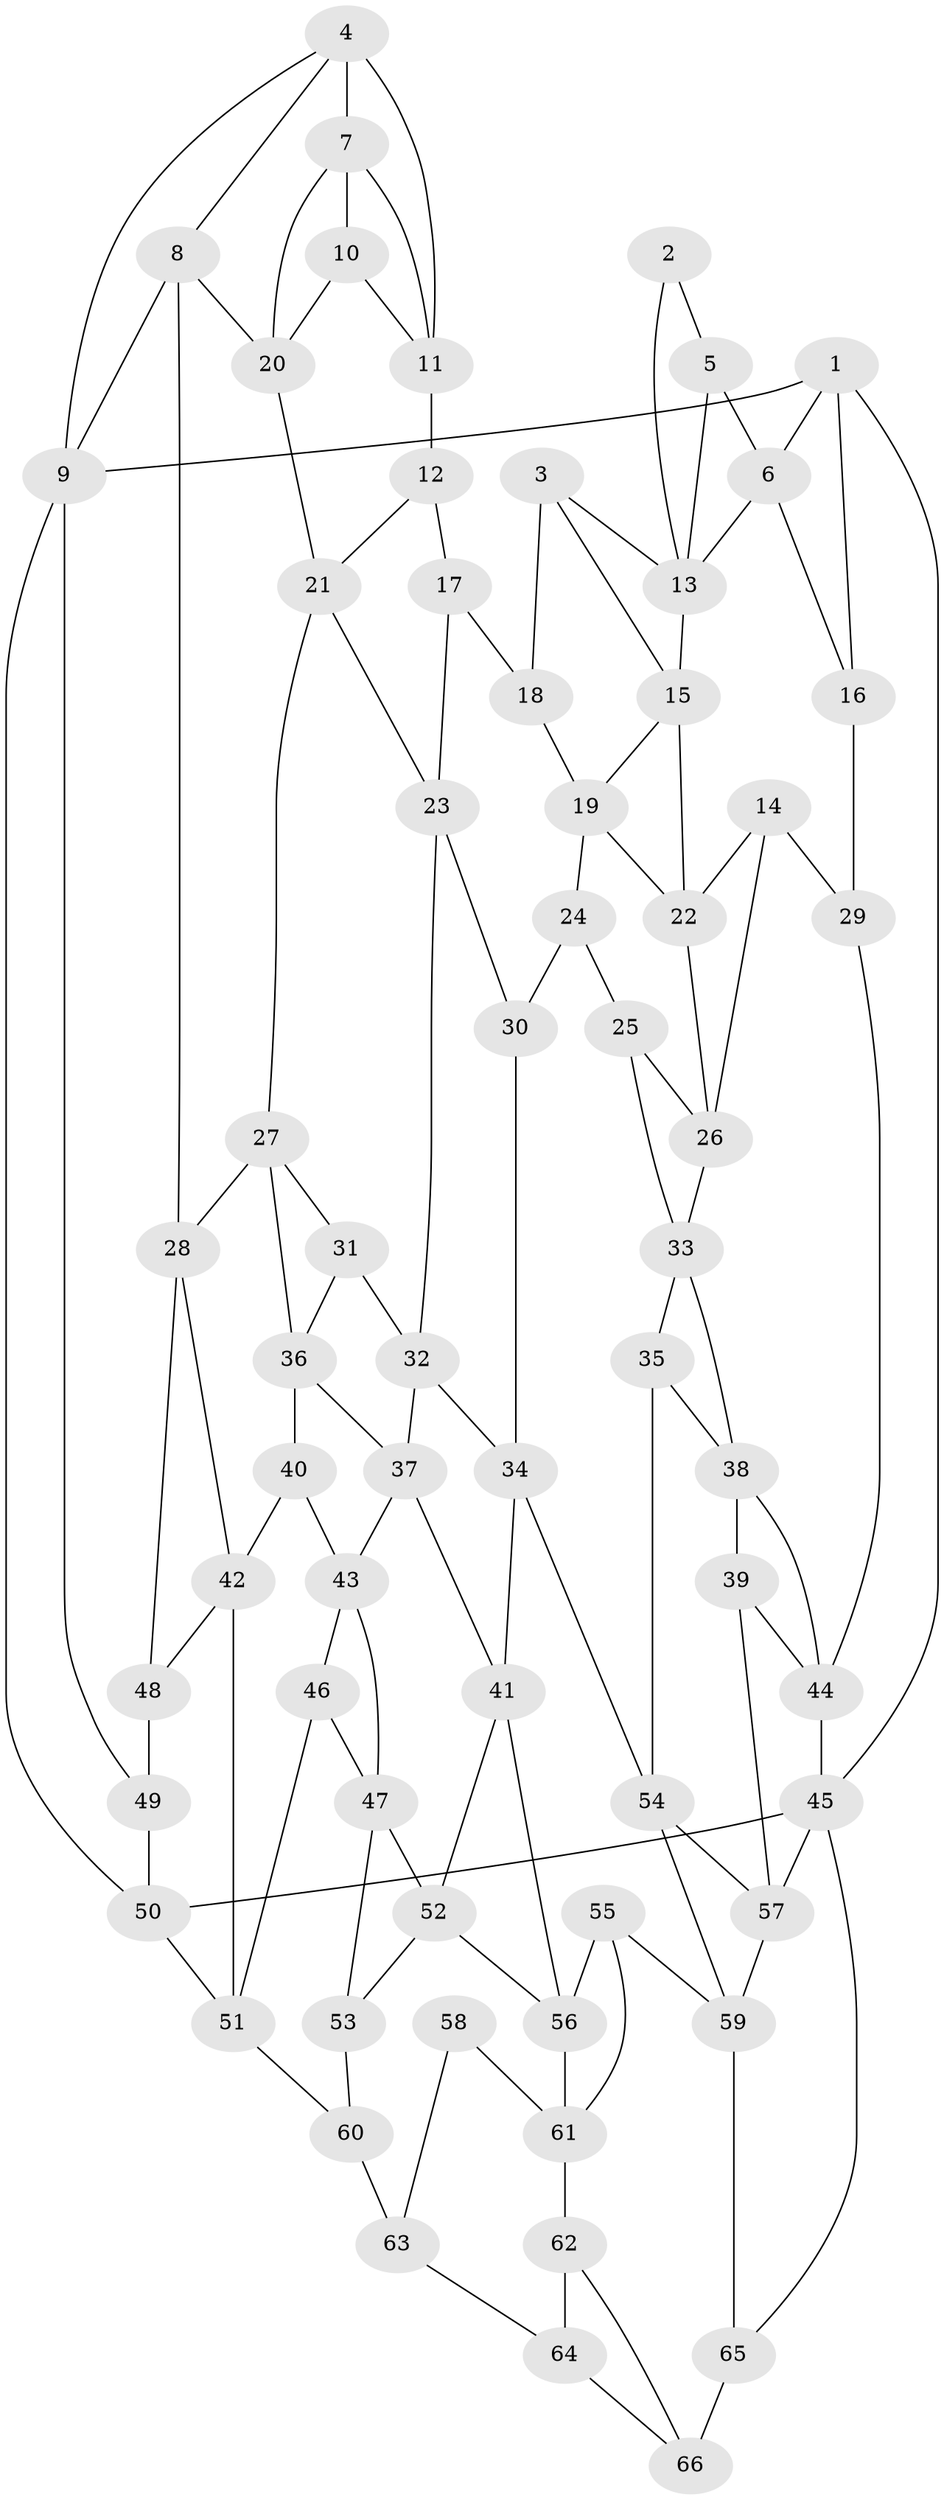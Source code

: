 // original degree distribution, {3: 0.022727272727272728, 4: 0.2196969696969697, 5: 0.5378787878787878, 6: 0.2196969696969697}
// Generated by graph-tools (version 1.1) at 2025/03/03/09/25 03:03:18]
// undirected, 66 vertices, 118 edges
graph export_dot {
graph [start="1"]
  node [color=gray90,style=filled];
  1;
  2;
  3;
  4;
  5;
  6;
  7;
  8;
  9;
  10;
  11;
  12;
  13;
  14;
  15;
  16;
  17;
  18;
  19;
  20;
  21;
  22;
  23;
  24;
  25;
  26;
  27;
  28;
  29;
  30;
  31;
  32;
  33;
  34;
  35;
  36;
  37;
  38;
  39;
  40;
  41;
  42;
  43;
  44;
  45;
  46;
  47;
  48;
  49;
  50;
  51;
  52;
  53;
  54;
  55;
  56;
  57;
  58;
  59;
  60;
  61;
  62;
  63;
  64;
  65;
  66;
  1 -- 6 [weight=1.0];
  1 -- 9 [weight=1.0];
  1 -- 16 [weight=1.0];
  1 -- 45 [weight=1.0];
  2 -- 5 [weight=1.0];
  2 -- 13 [weight=1.0];
  3 -- 13 [weight=1.0];
  3 -- 15 [weight=1.0];
  3 -- 18 [weight=1.0];
  4 -- 7 [weight=2.0];
  4 -- 8 [weight=1.0];
  4 -- 9 [weight=1.0];
  4 -- 11 [weight=1.0];
  5 -- 6 [weight=1.0];
  5 -- 13 [weight=2.0];
  6 -- 13 [weight=1.0];
  6 -- 16 [weight=1.0];
  7 -- 10 [weight=2.0];
  7 -- 11 [weight=1.0];
  7 -- 20 [weight=1.0];
  8 -- 9 [weight=1.0];
  8 -- 20 [weight=1.0];
  8 -- 28 [weight=1.0];
  9 -- 49 [weight=1.0];
  9 -- 50 [weight=1.0];
  10 -- 11 [weight=1.0];
  10 -- 20 [weight=1.0];
  11 -- 12 [weight=2.0];
  12 -- 17 [weight=1.0];
  12 -- 21 [weight=1.0];
  13 -- 15 [weight=1.0];
  14 -- 22 [weight=1.0];
  14 -- 26 [weight=1.0];
  14 -- 29 [weight=1.0];
  15 -- 19 [weight=1.0];
  15 -- 22 [weight=1.0];
  16 -- 29 [weight=2.0];
  17 -- 18 [weight=2.0];
  17 -- 23 [weight=1.0];
  18 -- 19 [weight=1.0];
  19 -- 22 [weight=1.0];
  19 -- 24 [weight=1.0];
  20 -- 21 [weight=1.0];
  21 -- 23 [weight=1.0];
  21 -- 27 [weight=1.0];
  22 -- 26 [weight=1.0];
  23 -- 30 [weight=1.0];
  23 -- 32 [weight=1.0];
  24 -- 25 [weight=1.0];
  24 -- 30 [weight=2.0];
  25 -- 26 [weight=1.0];
  25 -- 33 [weight=1.0];
  26 -- 33 [weight=1.0];
  27 -- 28 [weight=1.0];
  27 -- 31 [weight=1.0];
  27 -- 36 [weight=1.0];
  28 -- 42 [weight=1.0];
  28 -- 48 [weight=1.0];
  29 -- 44 [weight=1.0];
  30 -- 34 [weight=1.0];
  31 -- 32 [weight=1.0];
  31 -- 36 [weight=1.0];
  32 -- 34 [weight=1.0];
  32 -- 37 [weight=1.0];
  33 -- 35 [weight=1.0];
  33 -- 38 [weight=1.0];
  34 -- 41 [weight=1.0];
  34 -- 54 [weight=1.0];
  35 -- 38 [weight=1.0];
  35 -- 54 [weight=1.0];
  36 -- 37 [weight=1.0];
  36 -- 40 [weight=1.0];
  37 -- 41 [weight=1.0];
  37 -- 43 [weight=1.0];
  38 -- 39 [weight=1.0];
  38 -- 44 [weight=1.0];
  39 -- 44 [weight=1.0];
  39 -- 57 [weight=1.0];
  40 -- 42 [weight=1.0];
  40 -- 43 [weight=1.0];
  41 -- 52 [weight=1.0];
  41 -- 56 [weight=1.0];
  42 -- 48 [weight=1.0];
  42 -- 51 [weight=1.0];
  43 -- 46 [weight=1.0];
  43 -- 47 [weight=1.0];
  44 -- 45 [weight=1.0];
  45 -- 50 [weight=1.0];
  45 -- 57 [weight=1.0];
  45 -- 65 [weight=1.0];
  46 -- 47 [weight=1.0];
  46 -- 51 [weight=1.0];
  47 -- 52 [weight=1.0];
  47 -- 53 [weight=1.0];
  48 -- 49 [weight=2.0];
  49 -- 50 [weight=1.0];
  50 -- 51 [weight=1.0];
  51 -- 60 [weight=1.0];
  52 -- 53 [weight=1.0];
  52 -- 56 [weight=1.0];
  53 -- 60 [weight=1.0];
  54 -- 57 [weight=1.0];
  54 -- 59 [weight=1.0];
  55 -- 56 [weight=1.0];
  55 -- 59 [weight=1.0];
  55 -- 61 [weight=1.0];
  56 -- 61 [weight=1.0];
  57 -- 59 [weight=1.0];
  58 -- 61 [weight=1.0];
  58 -- 63 [weight=1.0];
  59 -- 65 [weight=1.0];
  60 -- 63 [weight=2.0];
  61 -- 62 [weight=1.0];
  62 -- 64 [weight=1.0];
  62 -- 66 [weight=1.0];
  63 -- 64 [weight=1.0];
  64 -- 66 [weight=1.0];
  65 -- 66 [weight=2.0];
}
